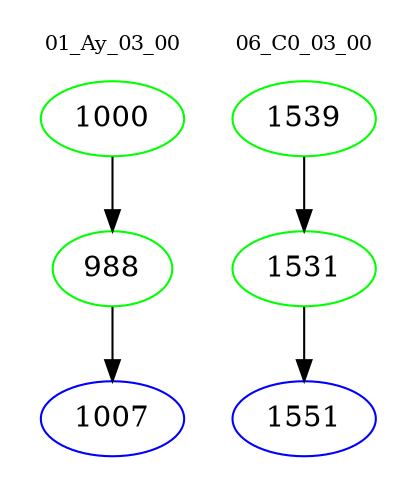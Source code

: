 digraph{
subgraph cluster_0 {
color = white
label = "01_Ay_03_00";
fontsize=10;
T0_1000 [label="1000", color="green"]
T0_1000 -> T0_988 [color="black"]
T0_988 [label="988", color="green"]
T0_988 -> T0_1007 [color="black"]
T0_1007 [label="1007", color="blue"]
}
subgraph cluster_1 {
color = white
label = "06_C0_03_00";
fontsize=10;
T1_1539 [label="1539", color="green"]
T1_1539 -> T1_1531 [color="black"]
T1_1531 [label="1531", color="green"]
T1_1531 -> T1_1551 [color="black"]
T1_1551 [label="1551", color="blue"]
}
}
